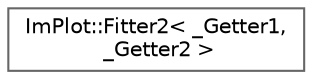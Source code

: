 digraph "Graphical Class Hierarchy"
{
 // LATEX_PDF_SIZE
  bgcolor="transparent";
  edge [fontname=Helvetica,fontsize=10,labelfontname=Helvetica,labelfontsize=10];
  node [fontname=Helvetica,fontsize=10,shape=box,height=0.2,width=0.4];
  rankdir="LR";
  Node0 [id="Node000000",label="ImPlot::Fitter2\< _Getter1,\l _Getter2 \>",height=0.2,width=0.4,color="grey40", fillcolor="white", style="filled",URL="$structImPlot_1_1Fitter2.html",tooltip=" "];
}
